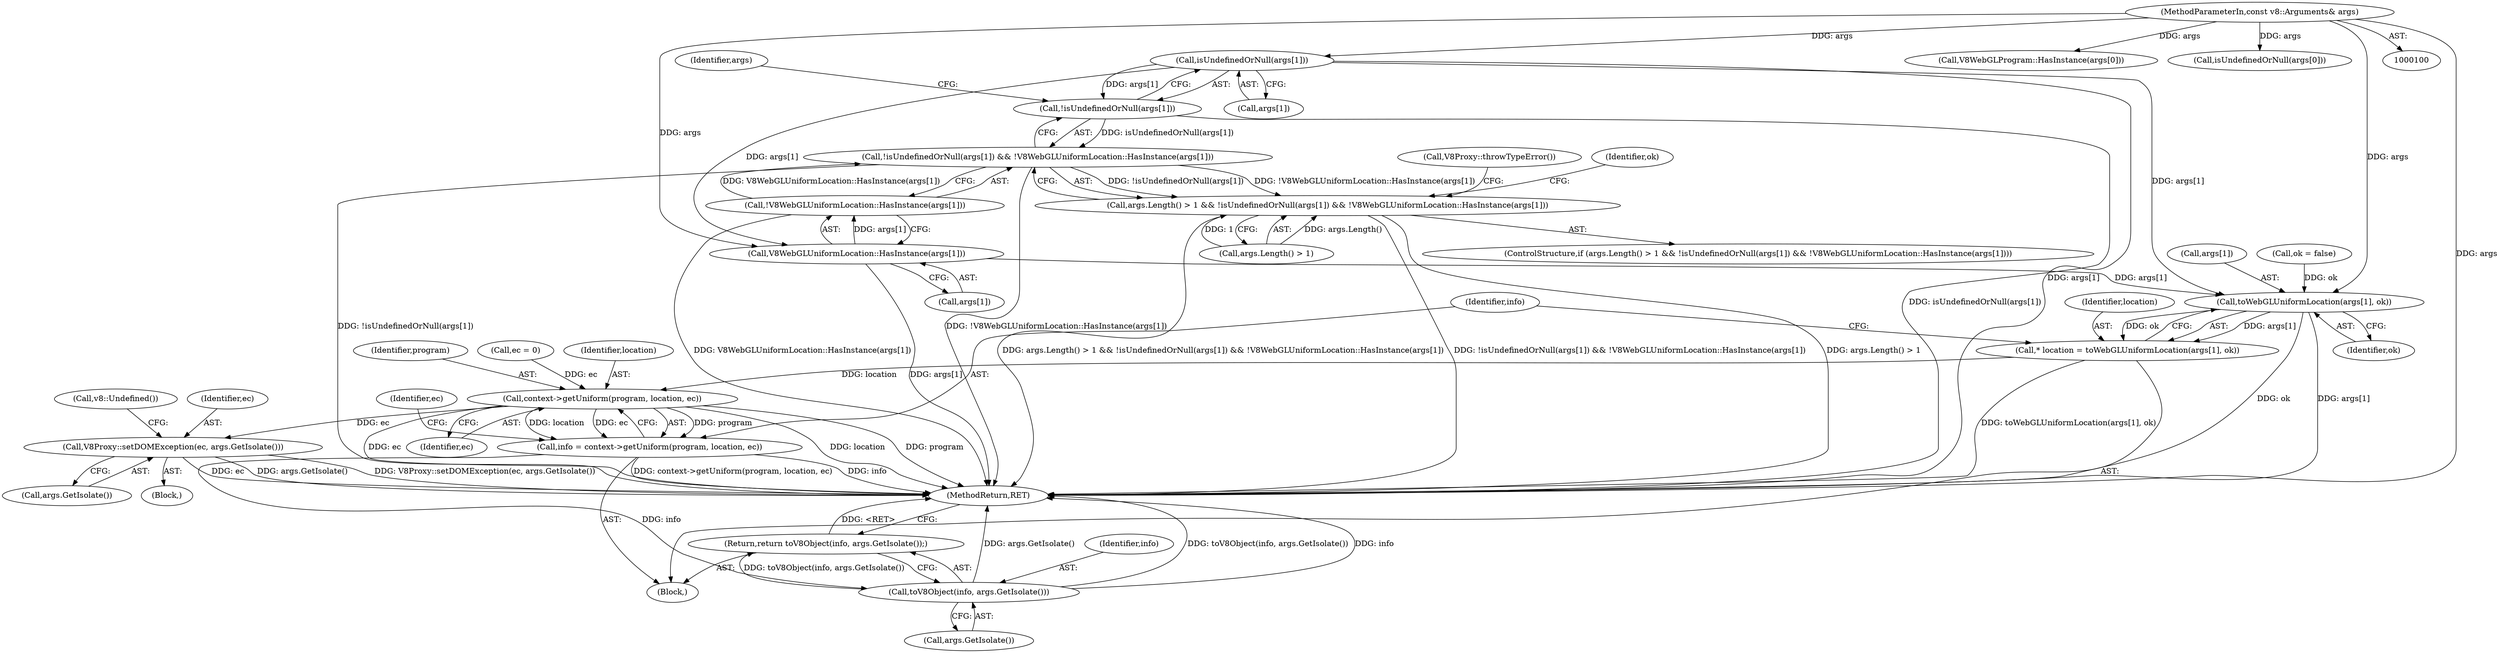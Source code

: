 digraph "0_Chrome_e9372a1bfd3588a80fcf49aa07321f0971dd6091_61@array" {
"1000149" [label="(Call,isUndefinedOrNull(args[1]))"];
"1000101" [label="(MethodParameterIn,const v8::Arguments& args)"];
"1000148" [label="(Call,!isUndefinedOrNull(args[1]))"];
"1000147" [label="(Call,!isUndefinedOrNull(args[1]) && !V8WebGLUniformLocation::HasInstance(args[1]))"];
"1000143" [label="(Call,args.Length() > 1 && !isUndefinedOrNull(args[1]) && !V8WebGLUniformLocation::HasInstance(args[1]))"];
"1000154" [label="(Call,V8WebGLUniformLocation::HasInstance(args[1]))"];
"1000153" [label="(Call,!V8WebGLUniformLocation::HasInstance(args[1]))"];
"1000169" [label="(Call,toWebGLUniformLocation(args[1], ok))"];
"1000167" [label="(Call,* location = toWebGLUniformLocation(args[1], ok))"];
"1000177" [label="(Call,context->getUniform(program, location, ec))"];
"1000175" [label="(Call,info = context->getUniform(program, location, ec))"];
"1000190" [label="(Call,toV8Object(info, args.GetIsolate()))"];
"1000189" [label="(Return,return toV8Object(info, args.GetIsolate());)"];
"1000184" [label="(Call,V8Proxy::setDOMException(ec, args.GetIsolate()))"];
"1000133" [label="(Call,V8WebGLProgram::HasInstance(args[0]))"];
"1000143" [label="(Call,args.Length() > 1 && !isUndefinedOrNull(args[1]) && !V8WebGLUniformLocation::HasInstance(args[1]))"];
"1000173" [label="(Identifier,ok)"];
"1000190" [label="(Call,toV8Object(info, args.GetIsolate()))"];
"1000177" [label="(Call,context->getUniform(program, location, ec))"];
"1000192" [label="(Call,args.GetIsolate())"];
"1000156" [label="(Identifier,args)"];
"1000128" [label="(Call,isUndefinedOrNull(args[0]))"];
"1000168" [label="(Identifier,location)"];
"1000150" [label="(Call,args[1])"];
"1000186" [label="(Call,args.GetIsolate())"];
"1000184" [label="(Call,V8Proxy::setDOMException(ec, args.GetIsolate()))"];
"1000155" [label="(Call,args[1])"];
"1000164" [label="(Identifier,ok)"];
"1000182" [label="(Identifier,ec)"];
"1000159" [label="(Call,V8Proxy::throwTypeError())"];
"1000191" [label="(Identifier,info)"];
"1000142" [label="(ControlStructure,if (args.Length() > 1 && !isUndefinedOrNull(args[1]) && !V8WebGLUniformLocation::HasInstance(args[1])))"];
"1000183" [label="(Block,)"];
"1000178" [label="(Identifier,program)"];
"1000144" [label="(Call,args.Length() > 1)"];
"1000189" [label="(Return,return toV8Object(info, args.GetIsolate());)"];
"1000176" [label="(Identifier,info)"];
"1000170" [label="(Call,args[1])"];
"1000101" [label="(MethodParameterIn,const v8::Arguments& args)"];
"1000175" [label="(Call,info = context->getUniform(program, location, ec))"];
"1000148" [label="(Call,!isUndefinedOrNull(args[1]))"];
"1000180" [label="(Identifier,ec)"];
"1000149" [label="(Call,isUndefinedOrNull(args[1]))"];
"1000153" [label="(Call,!V8WebGLUniformLocation::HasInstance(args[1]))"];
"1000163" [label="(Call,ok = false)"];
"1000102" [label="(Block,)"];
"1000113" [label="(Call,ec = 0)"];
"1000154" [label="(Call,V8WebGLUniformLocation::HasInstance(args[1]))"];
"1000188" [label="(Call,v8::Undefined())"];
"1000147" [label="(Call,!isUndefinedOrNull(args[1]) && !V8WebGLUniformLocation::HasInstance(args[1]))"];
"1000179" [label="(Identifier,location)"];
"1000193" [label="(MethodReturn,RET)"];
"1000167" [label="(Call,* location = toWebGLUniformLocation(args[1], ok))"];
"1000185" [label="(Identifier,ec)"];
"1000169" [label="(Call,toWebGLUniformLocation(args[1], ok))"];
"1000149" -> "1000148"  [label="AST: "];
"1000149" -> "1000150"  [label="CFG: "];
"1000150" -> "1000149"  [label="AST: "];
"1000148" -> "1000149"  [label="CFG: "];
"1000149" -> "1000193"  [label="DDG: args[1]"];
"1000149" -> "1000148"  [label="DDG: args[1]"];
"1000101" -> "1000149"  [label="DDG: args"];
"1000149" -> "1000154"  [label="DDG: args[1]"];
"1000149" -> "1000169"  [label="DDG: args[1]"];
"1000101" -> "1000100"  [label="AST: "];
"1000101" -> "1000193"  [label="DDG: args"];
"1000101" -> "1000128"  [label="DDG: args"];
"1000101" -> "1000133"  [label="DDG: args"];
"1000101" -> "1000154"  [label="DDG: args"];
"1000101" -> "1000169"  [label="DDG: args"];
"1000148" -> "1000147"  [label="AST: "];
"1000156" -> "1000148"  [label="CFG: "];
"1000147" -> "1000148"  [label="CFG: "];
"1000148" -> "1000193"  [label="DDG: isUndefinedOrNull(args[1])"];
"1000148" -> "1000147"  [label="DDG: isUndefinedOrNull(args[1])"];
"1000147" -> "1000143"  [label="AST: "];
"1000147" -> "1000153"  [label="CFG: "];
"1000153" -> "1000147"  [label="AST: "];
"1000143" -> "1000147"  [label="CFG: "];
"1000147" -> "1000193"  [label="DDG: !isUndefinedOrNull(args[1])"];
"1000147" -> "1000193"  [label="DDG: !V8WebGLUniformLocation::HasInstance(args[1])"];
"1000147" -> "1000143"  [label="DDG: !isUndefinedOrNull(args[1])"];
"1000147" -> "1000143"  [label="DDG: !V8WebGLUniformLocation::HasInstance(args[1])"];
"1000153" -> "1000147"  [label="DDG: V8WebGLUniformLocation::HasInstance(args[1])"];
"1000143" -> "1000142"  [label="AST: "];
"1000143" -> "1000144"  [label="CFG: "];
"1000144" -> "1000143"  [label="AST: "];
"1000159" -> "1000143"  [label="CFG: "];
"1000164" -> "1000143"  [label="CFG: "];
"1000143" -> "1000193"  [label="DDG: args.Length() > 1"];
"1000143" -> "1000193"  [label="DDG: args.Length() > 1 && !isUndefinedOrNull(args[1]) && !V8WebGLUniformLocation::HasInstance(args[1])"];
"1000143" -> "1000193"  [label="DDG: !isUndefinedOrNull(args[1]) && !V8WebGLUniformLocation::HasInstance(args[1])"];
"1000144" -> "1000143"  [label="DDG: args.Length()"];
"1000144" -> "1000143"  [label="DDG: 1"];
"1000154" -> "1000153"  [label="AST: "];
"1000154" -> "1000155"  [label="CFG: "];
"1000155" -> "1000154"  [label="AST: "];
"1000153" -> "1000154"  [label="CFG: "];
"1000154" -> "1000193"  [label="DDG: args[1]"];
"1000154" -> "1000153"  [label="DDG: args[1]"];
"1000154" -> "1000169"  [label="DDG: args[1]"];
"1000153" -> "1000193"  [label="DDG: V8WebGLUniformLocation::HasInstance(args[1])"];
"1000169" -> "1000167"  [label="AST: "];
"1000169" -> "1000173"  [label="CFG: "];
"1000170" -> "1000169"  [label="AST: "];
"1000173" -> "1000169"  [label="AST: "];
"1000167" -> "1000169"  [label="CFG: "];
"1000169" -> "1000193"  [label="DDG: ok"];
"1000169" -> "1000193"  [label="DDG: args[1]"];
"1000169" -> "1000167"  [label="DDG: args[1]"];
"1000169" -> "1000167"  [label="DDG: ok"];
"1000163" -> "1000169"  [label="DDG: ok"];
"1000167" -> "1000102"  [label="AST: "];
"1000168" -> "1000167"  [label="AST: "];
"1000176" -> "1000167"  [label="CFG: "];
"1000167" -> "1000193"  [label="DDG: toWebGLUniformLocation(args[1], ok)"];
"1000167" -> "1000177"  [label="DDG: location"];
"1000177" -> "1000175"  [label="AST: "];
"1000177" -> "1000180"  [label="CFG: "];
"1000178" -> "1000177"  [label="AST: "];
"1000179" -> "1000177"  [label="AST: "];
"1000180" -> "1000177"  [label="AST: "];
"1000175" -> "1000177"  [label="CFG: "];
"1000177" -> "1000193"  [label="DDG: location"];
"1000177" -> "1000193"  [label="DDG: program"];
"1000177" -> "1000193"  [label="DDG: ec"];
"1000177" -> "1000175"  [label="DDG: program"];
"1000177" -> "1000175"  [label="DDG: location"];
"1000177" -> "1000175"  [label="DDG: ec"];
"1000113" -> "1000177"  [label="DDG: ec"];
"1000177" -> "1000184"  [label="DDG: ec"];
"1000175" -> "1000102"  [label="AST: "];
"1000176" -> "1000175"  [label="AST: "];
"1000182" -> "1000175"  [label="CFG: "];
"1000175" -> "1000193"  [label="DDG: info"];
"1000175" -> "1000193"  [label="DDG: context->getUniform(program, location, ec)"];
"1000175" -> "1000190"  [label="DDG: info"];
"1000190" -> "1000189"  [label="AST: "];
"1000190" -> "1000192"  [label="CFG: "];
"1000191" -> "1000190"  [label="AST: "];
"1000192" -> "1000190"  [label="AST: "];
"1000189" -> "1000190"  [label="CFG: "];
"1000190" -> "1000193"  [label="DDG: toV8Object(info, args.GetIsolate())"];
"1000190" -> "1000193"  [label="DDG: info"];
"1000190" -> "1000193"  [label="DDG: args.GetIsolate()"];
"1000190" -> "1000189"  [label="DDG: toV8Object(info, args.GetIsolate())"];
"1000189" -> "1000102"  [label="AST: "];
"1000193" -> "1000189"  [label="CFG: "];
"1000189" -> "1000193"  [label="DDG: <RET>"];
"1000184" -> "1000183"  [label="AST: "];
"1000184" -> "1000186"  [label="CFG: "];
"1000185" -> "1000184"  [label="AST: "];
"1000186" -> "1000184"  [label="AST: "];
"1000188" -> "1000184"  [label="CFG: "];
"1000184" -> "1000193"  [label="DDG: ec"];
"1000184" -> "1000193"  [label="DDG: args.GetIsolate()"];
"1000184" -> "1000193"  [label="DDG: V8Proxy::setDOMException(ec, args.GetIsolate())"];
}
